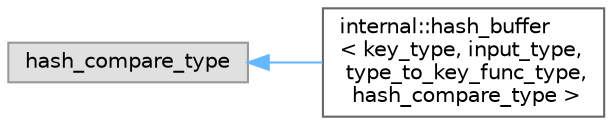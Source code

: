digraph "类继承关系图"
{
 // LATEX_PDF_SIZE
  bgcolor="transparent";
  edge [fontname=Helvetica,fontsize=10,labelfontname=Helvetica,labelfontsize=10];
  node [fontname=Helvetica,fontsize=10,shape=box,height=0.2,width=0.4];
  rankdir="LR";
  Node0 [id="Node000000",label="hash_compare_type",height=0.2,width=0.4,color="grey60", fillcolor="#E0E0E0", style="filled",tooltip=" "];
  Node0 -> Node1 [id="edge5003_Node000000_Node000001",dir="back",color="steelblue1",style="solid",tooltip=" "];
  Node1 [id="Node000001",label="internal::hash_buffer\l\< key_type, input_type,\l type_to_key_func_type,\l hash_compare_type \>",height=0.2,width=0.4,color="grey40", fillcolor="white", style="filled",URL="$classinternal_1_1hash__buffer.html",tooltip=" "];
}
